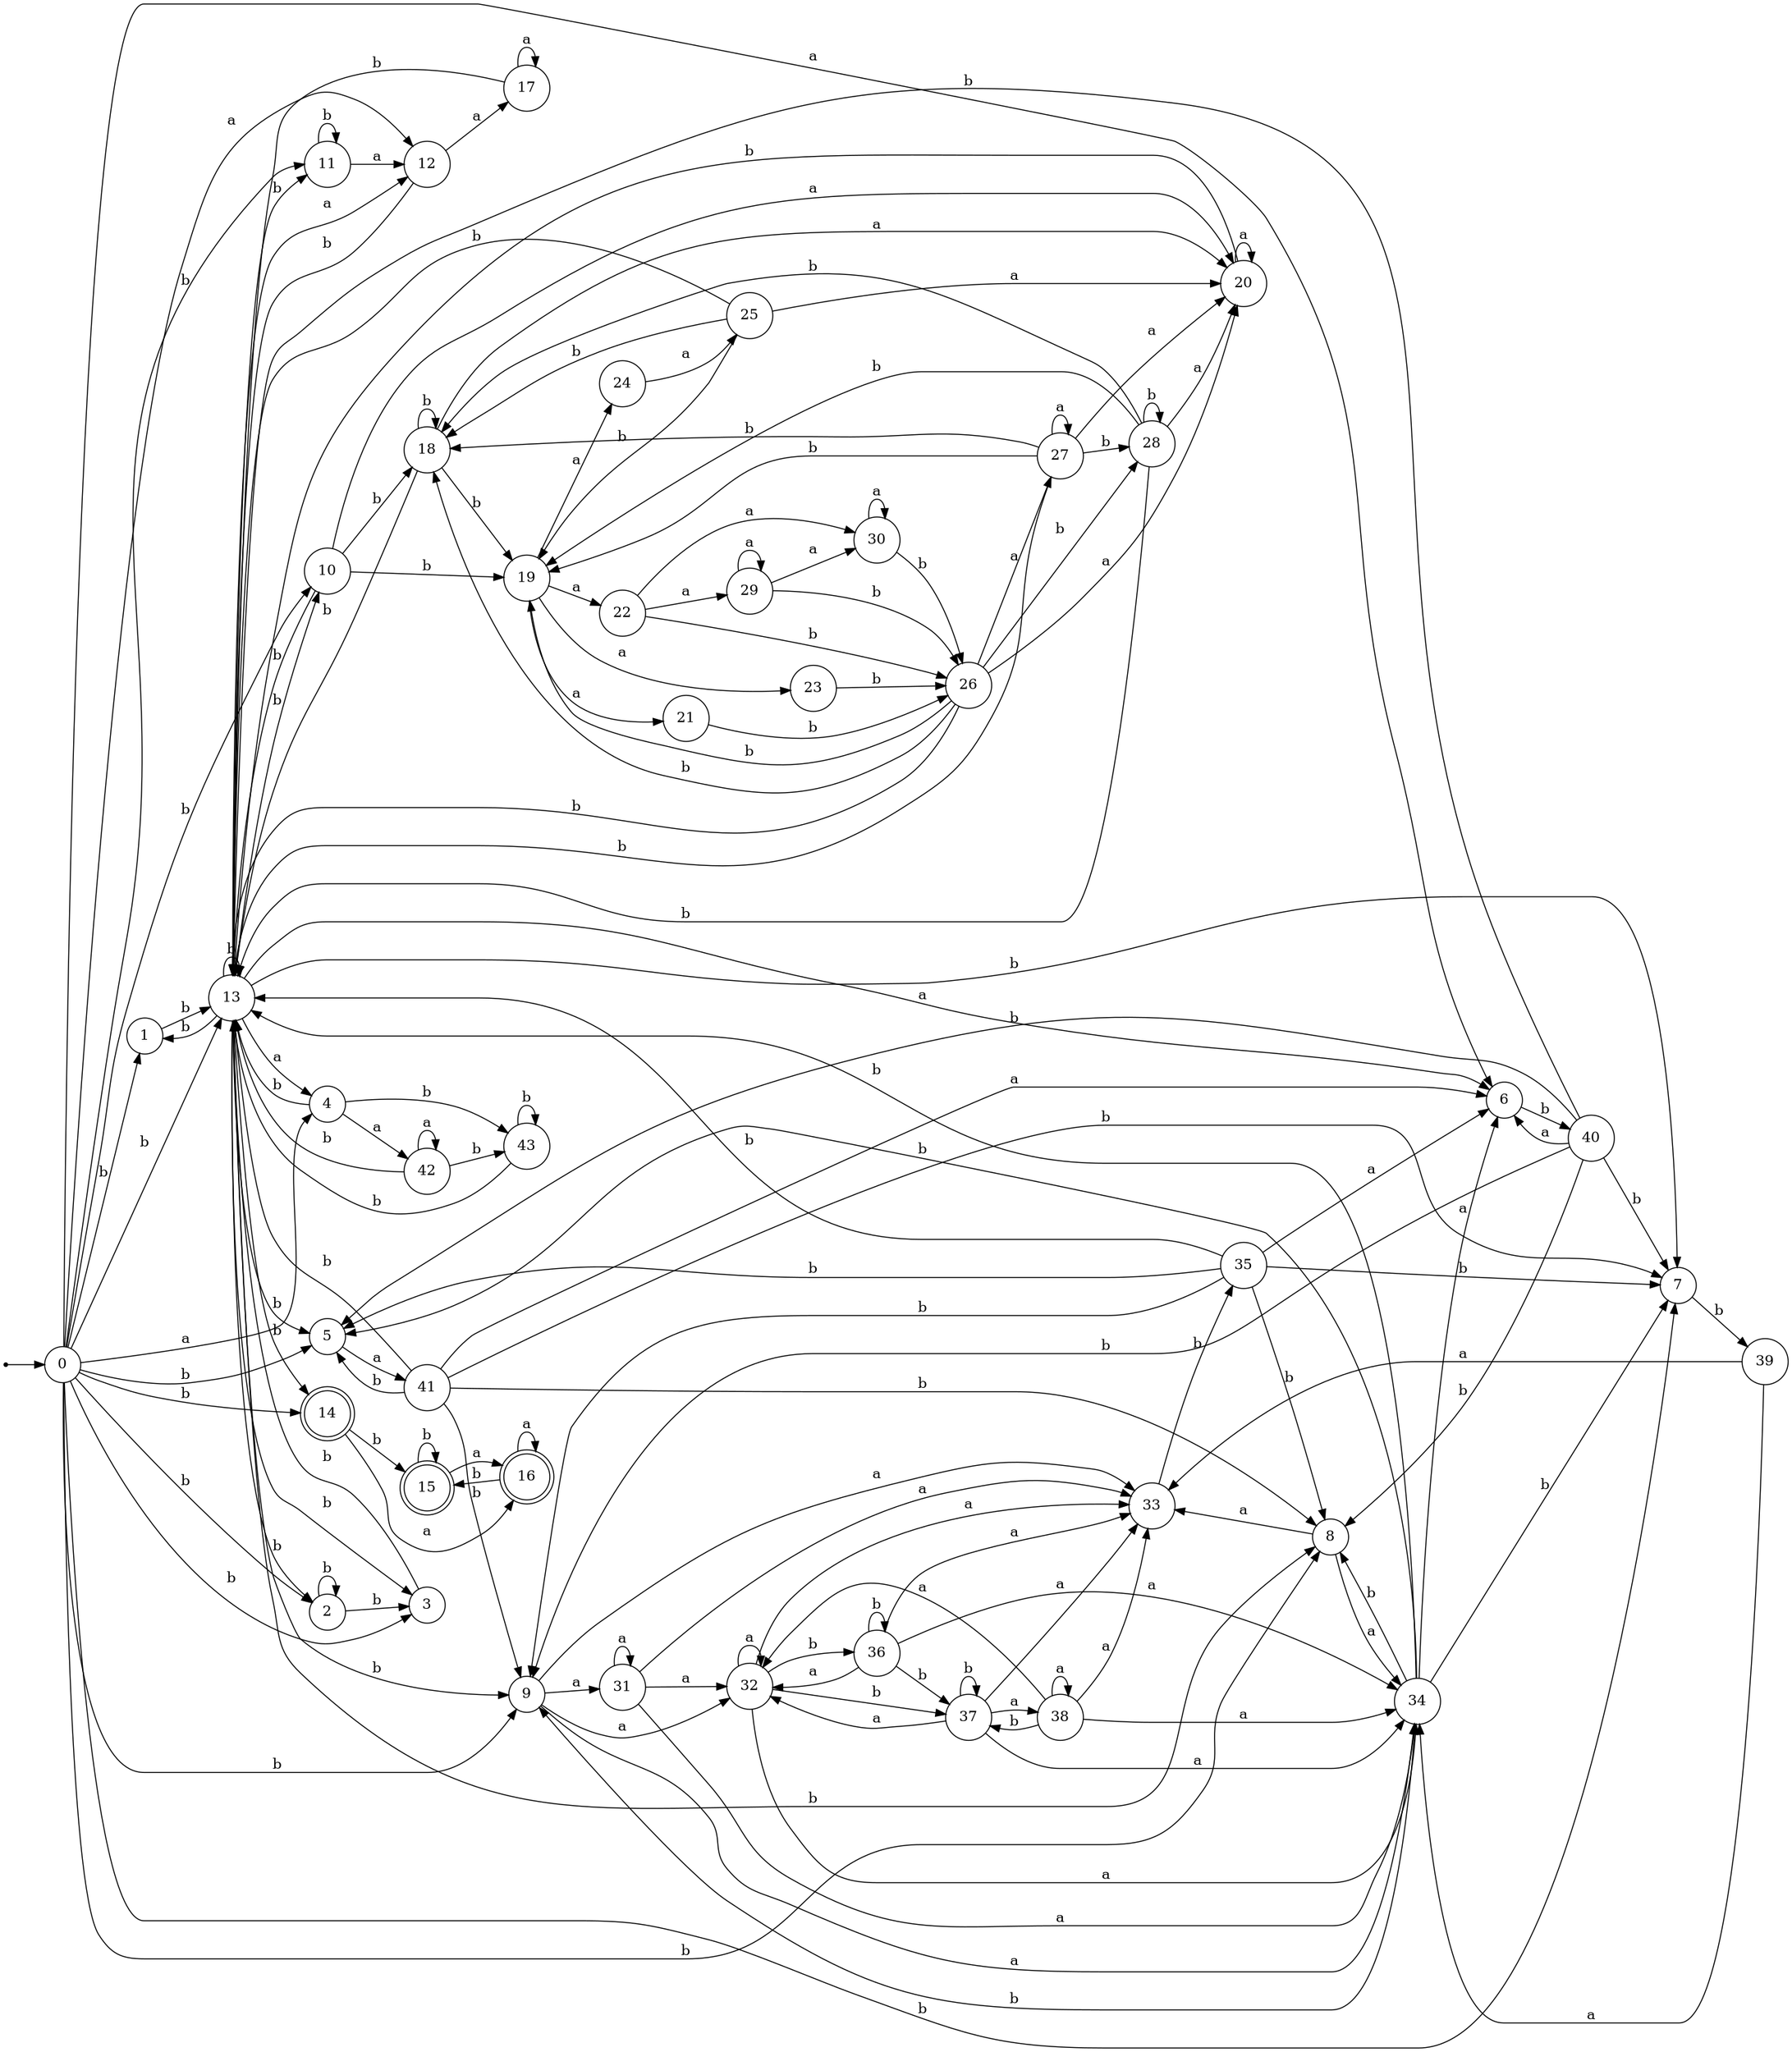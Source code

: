 digraph finite_state_machine {
rankdir=LR;
size="20,20";
node [shape = point]; "dummy0"
node [shape = circle]; "0";
"dummy0" -> "0";
node [shape = circle]; "1";
node [shape = circle]; "2";
node [shape = circle]; "3";
node [shape = circle]; "4";
node [shape = circle]; "5";
node [shape = circle]; "6";
node [shape = circle]; "7";
node [shape = circle]; "8";
node [shape = circle]; "9";
node [shape = circle]; "10";
node [shape = circle]; "11";
node [shape = circle]; "12";
node [shape = circle]; "13";
node [shape = doublecircle]; "14";node [shape = doublecircle]; "15";node [shape = doublecircle]; "16";node [shape = circle]; "17";
node [shape = circle]; "18";
node [shape = circle]; "19";
node [shape = circle]; "20";
node [shape = circle]; "21";
node [shape = circle]; "22";
node [shape = circle]; "23";
node [shape = circle]; "24";
node [shape = circle]; "25";
node [shape = circle]; "26";
node [shape = circle]; "27";
node [shape = circle]; "28";
node [shape = circle]; "29";
node [shape = circle]; "30";
node [shape = circle]; "31";
node [shape = circle]; "32";
node [shape = circle]; "33";
node [shape = circle]; "34";
node [shape = circle]; "35";
node [shape = circle]; "36";
node [shape = circle]; "37";
node [shape = circle]; "38";
node [shape = circle]; "39";
node [shape = circle]; "40";
node [shape = circle]; "41";
node [shape = circle]; "42";
node [shape = circle]; "43";
"0" -> "1" [label = "b"];
 "0" -> "2" [label = "b"];
 "0" -> "3" [label = "b"];
 "0" -> "5" [label = "b"];
 "0" -> "7" [label = "b"];
 "0" -> "8" [label = "b"];
 "0" -> "9" [label = "b"];
 "0" -> "10" [label = "b"];
 "0" -> "11" [label = "b"];
 "0" -> "13" [label = "b"];
 "0" -> "14" [label = "b"];
 "0" -> "4" [label = "a"];
 "0" -> "12" [label = "a"];
 "0" -> "6" [label = "a"];
 "14" -> "15" [label = "b"];
 "14" -> "16" [label = "a"];
 "16" -> "16" [label = "a"];
 "16" -> "15" [label = "b"];
 "15" -> "15" [label = "b"];
 "15" -> "16" [label = "a"];
 "13" -> "1" [label = "b"];
 "13" -> "2" [label = "b"];
 "13" -> "3" [label = "b"];
 "13" -> "5" [label = "b"];
 "13" -> "7" [label = "b"];
 "13" -> "8" [label = "b"];
 "13" -> "9" [label = "b"];
 "13" -> "10" [label = "b"];
 "13" -> "11" [label = "b"];
 "13" -> "13" [label = "b"];
 "13" -> "14" [label = "b"];
 "13" -> "4" [label = "a"];
 "13" -> "12" [label = "a"];
 "13" -> "6" [label = "a"];
 "12" -> "17" [label = "a"];
 "12" -> "13" [label = "b"];
 "17" -> "17" [label = "a"];
 "17" -> "13" [label = "b"];
 "11" -> "11" [label = "b"];
 "11" -> "12" [label = "a"];
 "10" -> "18" [label = "b"];
 "10" -> "19" [label = "b"];
 "10" -> "13" [label = "b"];
 "10" -> "20" [label = "a"];
 "20" -> "20" [label = "a"];
 "20" -> "13" [label = "b"];
 "19" -> "24" [label = "a"];
 "19" -> "21" [label = "a"];
 "19" -> "22" [label = "a"];
 "19" -> "23" [label = "a"];
 "24" -> "25" [label = "a"];
 "25" -> "18" [label = "b"];
 "25" -> "19" [label = "b"];
 "25" -> "13" [label = "b"];
 "25" -> "20" [label = "a"];
 "23" -> "26" [label = "b"];
 "26" -> "27" [label = "a"];
 "26" -> "20" [label = "a"];
 "26" -> "18" [label = "b"];
 "26" -> "19" [label = "b"];
 "26" -> "28" [label = "b"];
 "26" -> "13" [label = "b"];
 "28" -> "18" [label = "b"];
 "28" -> "19" [label = "b"];
 "28" -> "28" [label = "b"];
 "28" -> "13" [label = "b"];
 "28" -> "20" [label = "a"];
 "27" -> "27" [label = "a"];
 "27" -> "20" [label = "a"];
 "27" -> "18" [label = "b"];
 "27" -> "19" [label = "b"];
 "27" -> "28" [label = "b"];
 "27" -> "13" [label = "b"];
 "22" -> "29" [label = "a"];
 "22" -> "30" [label = "a"];
 "22" -> "26" [label = "b"];
 "30" -> "30" [label = "a"];
 "30" -> "26" [label = "b"];
 "29" -> "29" [label = "a"];
 "29" -> "30" [label = "a"];
 "29" -> "26" [label = "b"];
 "21" -> "26" [label = "b"];
 "18" -> "18" [label = "b"];
 "18" -> "19" [label = "b"];
 "18" -> "13" [label = "b"];
 "18" -> "20" [label = "a"];
 "9" -> "32" [label = "a"];
 "9" -> "33" [label = "a"];
 "9" -> "34" [label = "a"];
 "9" -> "31" [label = "a"];
 "34" -> "5" [label = "b"];
 "34" -> "7" [label = "b"];
 "34" -> "8" [label = "b"];
 "34" -> "9" [label = "b"];
 "34" -> "13" [label = "b"];
 "34" -> "6" [label = "a"];
 "33" -> "35" [label = "b"];
 "35" -> "5" [label = "b"];
 "35" -> "7" [label = "b"];
 "35" -> "8" [label = "b"];
 "35" -> "9" [label = "b"];
 "35" -> "13" [label = "b"];
 "35" -> "6" [label = "a"];
 "32" -> "32" [label = "a"];
 "32" -> "33" [label = "a"];
 "32" -> "34" [label = "a"];
 "32" -> "36" [label = "b"];
 "32" -> "37" [label = "b"];
 "37" -> "37" [label = "b"];
 "37" -> "32" [label = "a"];
 "37" -> "33" [label = "a"];
 "37" -> "34" [label = "a"];
 "37" -> "38" [label = "a"];
 "38" -> "32" [label = "a"];
 "38" -> "33" [label = "a"];
 "38" -> "34" [label = "a"];
 "38" -> "38" [label = "a"];
 "38" -> "37" [label = "b"];
 "36" -> "36" [label = "b"];
 "36" -> "37" [label = "b"];
 "36" -> "32" [label = "a"];
 "36" -> "33" [label = "a"];
 "36" -> "34" [label = "a"];
 "31" -> "32" [label = "a"];
 "31" -> "33" [label = "a"];
 "31" -> "34" [label = "a"];
 "31" -> "31" [label = "a"];
 "8" -> "33" [label = "a"];
 "8" -> "34" [label = "a"];
 "7" -> "39" [label = "b"];
 "39" -> "33" [label = "a"];
 "39" -> "34" [label = "a"];
 "6" -> "40" [label = "b"];
 "40" -> "6" [label = "a"];
 "40" -> "5" [label = "b"];
 "40" -> "7" [label = "b"];
 "40" -> "8" [label = "b"];
 "40" -> "9" [label = "b"];
 "40" -> "13" [label = "b"];
 "5" -> "41" [label = "a"];
 "41" -> "5" [label = "b"];
 "41" -> "7" [label = "b"];
 "41" -> "8" [label = "b"];
 "41" -> "9" [label = "b"];
 "41" -> "13" [label = "b"];
 "41" -> "6" [label = "a"];
 "4" -> "42" [label = "a"];
 "4" -> "43" [label = "b"];
 "4" -> "13" [label = "b"];
 "43" -> "43" [label = "b"];
 "43" -> "13" [label = "b"];
 "42" -> "42" [label = "a"];
 "42" -> "43" [label = "b"];
 "42" -> "13" [label = "b"];
 "3" -> "13" [label = "b"];
 "2" -> "2" [label = "b"];
 "2" -> "3" [label = "b"];
 "1" -> "13" [label = "b"];
 }
